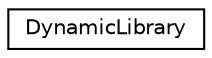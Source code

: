 digraph "Graphical Class Hierarchy"
{
 // LATEX_PDF_SIZE
  edge [fontname="Helvetica",fontsize="10",labelfontname="Helvetica",labelfontsize="10"];
  node [fontname="Helvetica",fontsize="10",shape=record];
  rankdir="LR";
  Node0 [label="DynamicLibrary",height=0.2,width=0.4,color="black", fillcolor="white", style="filled",URL="$class_dynamic_library.html",tooltip=" "];
}
